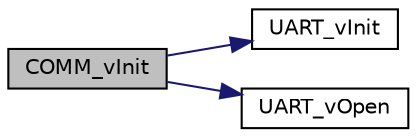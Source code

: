 digraph "COMM_vInit"
{
  edge [fontname="Helvetica",fontsize="10",labelfontname="Helvetica",labelfontsize="10"];
  node [fontname="Helvetica",fontsize="10",shape=record];
  rankdir="LR";
  Node1 [label="COMM_vInit",height=0.2,width=0.4,color="black", fillcolor="grey75", style="filled", fontcolor="black"];
  Node1 -> Node2 [color="midnightblue",fontsize="10",style="solid"];
  Node2 [label="UART_vInit",height=0.2,width=0.4,color="black", fillcolor="white", style="filled",URL="$uart_8c.html#aba11a19ce0149297d8e728da1708a2b8"];
  Node1 -> Node3 [color="midnightblue",fontsize="10",style="solid"];
  Node3 [label="UART_vOpen",height=0.2,width=0.4,color="black", fillcolor="white", style="filled",URL="$uart_8c.html#ad34d0c42e47cf618aba70ee8dfc63085"];
}
